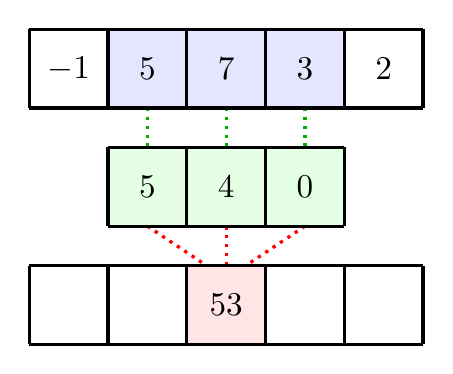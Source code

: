 \begin{tikzpicture}

\begin{scope}

\draw [dotted, very thick, green!70!black] (1.5,0) -- ++(0,-0.5);
\draw [dotted, very thick, green!70!black] (2.5,0) -- ++(0,-0.5);
\draw [dotted, very thick, green!70!black] (3.5,0) -- ++(0,-0.5) ;

\draw [dotted, very thick, red] (1.5,-1.5) -- ++(0.75,-0.5);
\draw [dotted, very thick, red] (2.5,-1.5) -- ++(0,-0.5);
\draw [dotted, very thick, red] (3.5,-1.5) -- ++(-0.75,-0.5);

%\fill[blue!20] (1,0) rectangle ++(1,1);
\fill[blue!10!white] (1,0) rectangle ++(1,1);
\fill[blue!10!white] (2,0) rectangle ++(1,1);
\fill[blue!10!white] (3,0) rectangle ++(1,1);
\draw[very thick]  (0,0) grid ++(5,1);

\node[scale=1.2] at (0.5,0.5) {$-1$};
\node[scale=1.2] at (1.5,0.5) {$5$};
\node[scale=1.2] at (2.5,0.5) {$7$};
\node[scale=1.2] at (3.5,0.5) {$3$};
\node[scale=1.2] at (4.5,0.5) {$2$};
\end{scope}

\begin{scope}[yshift=-1.5cm]
\fill[green!10!white] (1,0) rectangle ++(1,1);
\fill[green!10!white] (2,0) rectangle ++(1,1);
\fill[green!10!white] (3,0) rectangle ++(1,1);
%\fill[blue!20] (3,0) rectangle ++(1,1);
\draw[very thick]  (1,0) grid ++(3,1);
\node[scale=1.2] at (1.5,0.5) {$5$};
\node[scale=1.2] at (2.5,0.5) {$4$};
\node[scale=1.2,black] at (3.5,0.5) {$0$};

\end{scope}

\begin{scope}[yshift=-3cm]
\fill[red!10!white] (2,0) rectangle ++(1,1);
\draw[very thick]  (0,0) grid ++(5,1);


\node[scale=1.2] at (2.5,0.5) {$53$};
\end{scope}

% \node[scale=3] at (-1,-1) {$\star$};
% \node[scale=3] at (-1,-4+0.4) {$=$};



\end{tikzpicture}